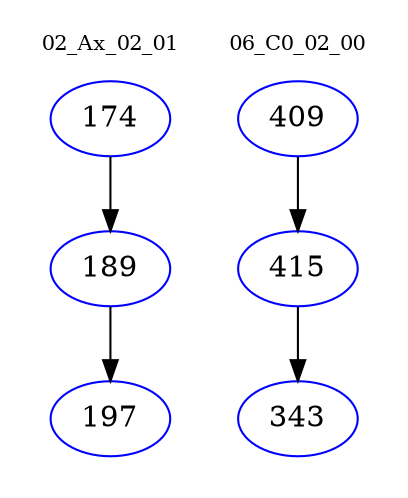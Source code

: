 digraph{
subgraph cluster_0 {
color = white
label = "02_Ax_02_01";
fontsize=10;
T0_174 [label="174", color="blue"]
T0_174 -> T0_189 [color="black"]
T0_189 [label="189", color="blue"]
T0_189 -> T0_197 [color="black"]
T0_197 [label="197", color="blue"]
}
subgraph cluster_1 {
color = white
label = "06_C0_02_00";
fontsize=10;
T1_409 [label="409", color="blue"]
T1_409 -> T1_415 [color="black"]
T1_415 [label="415", color="blue"]
T1_415 -> T1_343 [color="black"]
T1_343 [label="343", color="blue"]
}
}
